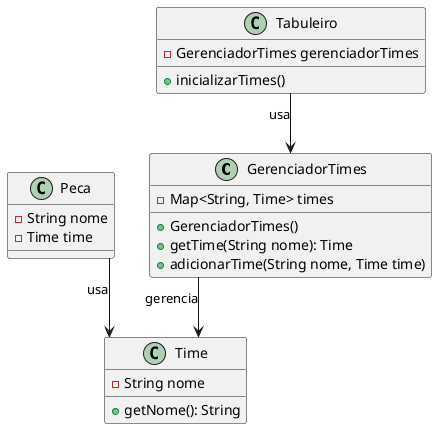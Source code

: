 @startuml
skinparam linetype ortho

class GerenciadorTimes {
    - Map<String, Time> times
    + GerenciadorTimes()
    + getTime(String nome): Time
    + adicionarTime(String nome, Time time)
}

class Time {
    - String nome
    + getNome(): String
}

class Tabuleiro {
    - GerenciadorTimes gerenciadorTimes
    + inicializarTimes()
}

class Peca {
    - String nome
    - Time time
}

GerenciadorTimes --> Time : gerencia
Tabuleiro --> GerenciadorTimes : usa
Peca --> Time : usa
@enduml